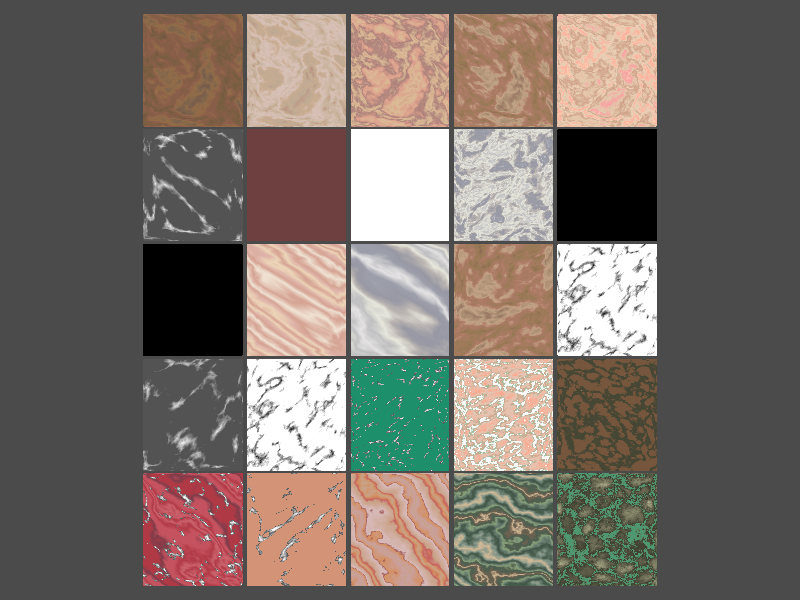 // Persistence Of Vision raytracer version 3.5 sample file.
//
// -w320 -h240
// -w800 -h600 +a0.3

global_settings { assumed_gamma 2.2 }

#include "colors.inc"
#include "textures.inc"
#include "shapes.inc"
#include "stones.inc"

camera {
   location <0, 0, -130>
   direction z*8
   right x*1
}

light_source {<500, 500, -1000> color White }
background { color Gray30 }

#declare Test =
intersection {
    intersection {
        object { Cube scale <1, 1, 0.95> }
        object { Disk_X scale 1.15 }
    }
    object { Disk_Y scale 1.15 }
    scale <1, 1.5, 1>
}

#default {
    finish {
        specular 0.35
        roughness 0.005
    }
}

union {
    object { Test texture { T_Stone1 } translate <-4.2, 6.2, 0> }
    object { Test texture { T_Stone2 } translate <-2.1, 6.2, 0> }
    object { Test texture { T_Stone3 } translate < 0.0, 6.2, 0> }
    object { Test texture { T_Stone4 } translate < 2.1, 6.2, 0> }
    object { Test texture { T_Stone5 } translate < 4.2, 6.2, 0> }
}

union {
    object { Test texture { T_Stone6 } translate <-4.2, 3.1, 0> }
    object { Test texture { T_Stone7 } translate <-2.1, 3.1, 0> }
    object { Test texture { T_Stone8 } translate < 0.0, 3.1, 0> }
    object { Test texture { T_Stone9 } translate < 2.1, 3.1, 0> }
    object { Test texture { T_Stone10} translate < 4.2, 3.1, 0> }
}

union {
    object { Test texture { T_Stone11 } translate <-4.2, 0.0, 0> }
    object { Test texture { T_Stone12 } translate <-2.1, 0.0, 0> }
    object { Test texture { T_Stone13 } translate < 0.0, 0.0, 0> }
    object { Test texture { T_Stone14 } translate < 2.1, 0.0, 0> }
    object { Test texture { T_Stone15}  translate < 4.2, 0.0, 0> }
}

union {
    object { Test texture { T_Stone16 } translate <-4.2,-3.1, 0> }
    object { Test texture { T_Stone17 } translate <-2.1,-3.1, 0> }
    object { Test texture { T_Stone18 } translate < 0.0,-3.1, 0> }
    object { Test texture { T_Stone19 } translate < 2.1,-3.1, 0> }
    object { Test texture { T_Stone20}  translate < 4.2,-3.1, 0> }
}

union {
    object { Test texture { T_Stone21 } translate <-4.2,-6.2, 0> }
    object { Test texture { T_Stone22 } translate <-2.1,-6.2, 0> }
    object { Test texture { T_Stone23 } translate < 0.0,-6.2, 0> }
    object { Test texture { T_Stone24 } translate < 2.1,-6.2, 0> }
    object { Test texture { T_Stone25}  translate < 4.2,-6.2, 0> }
}

